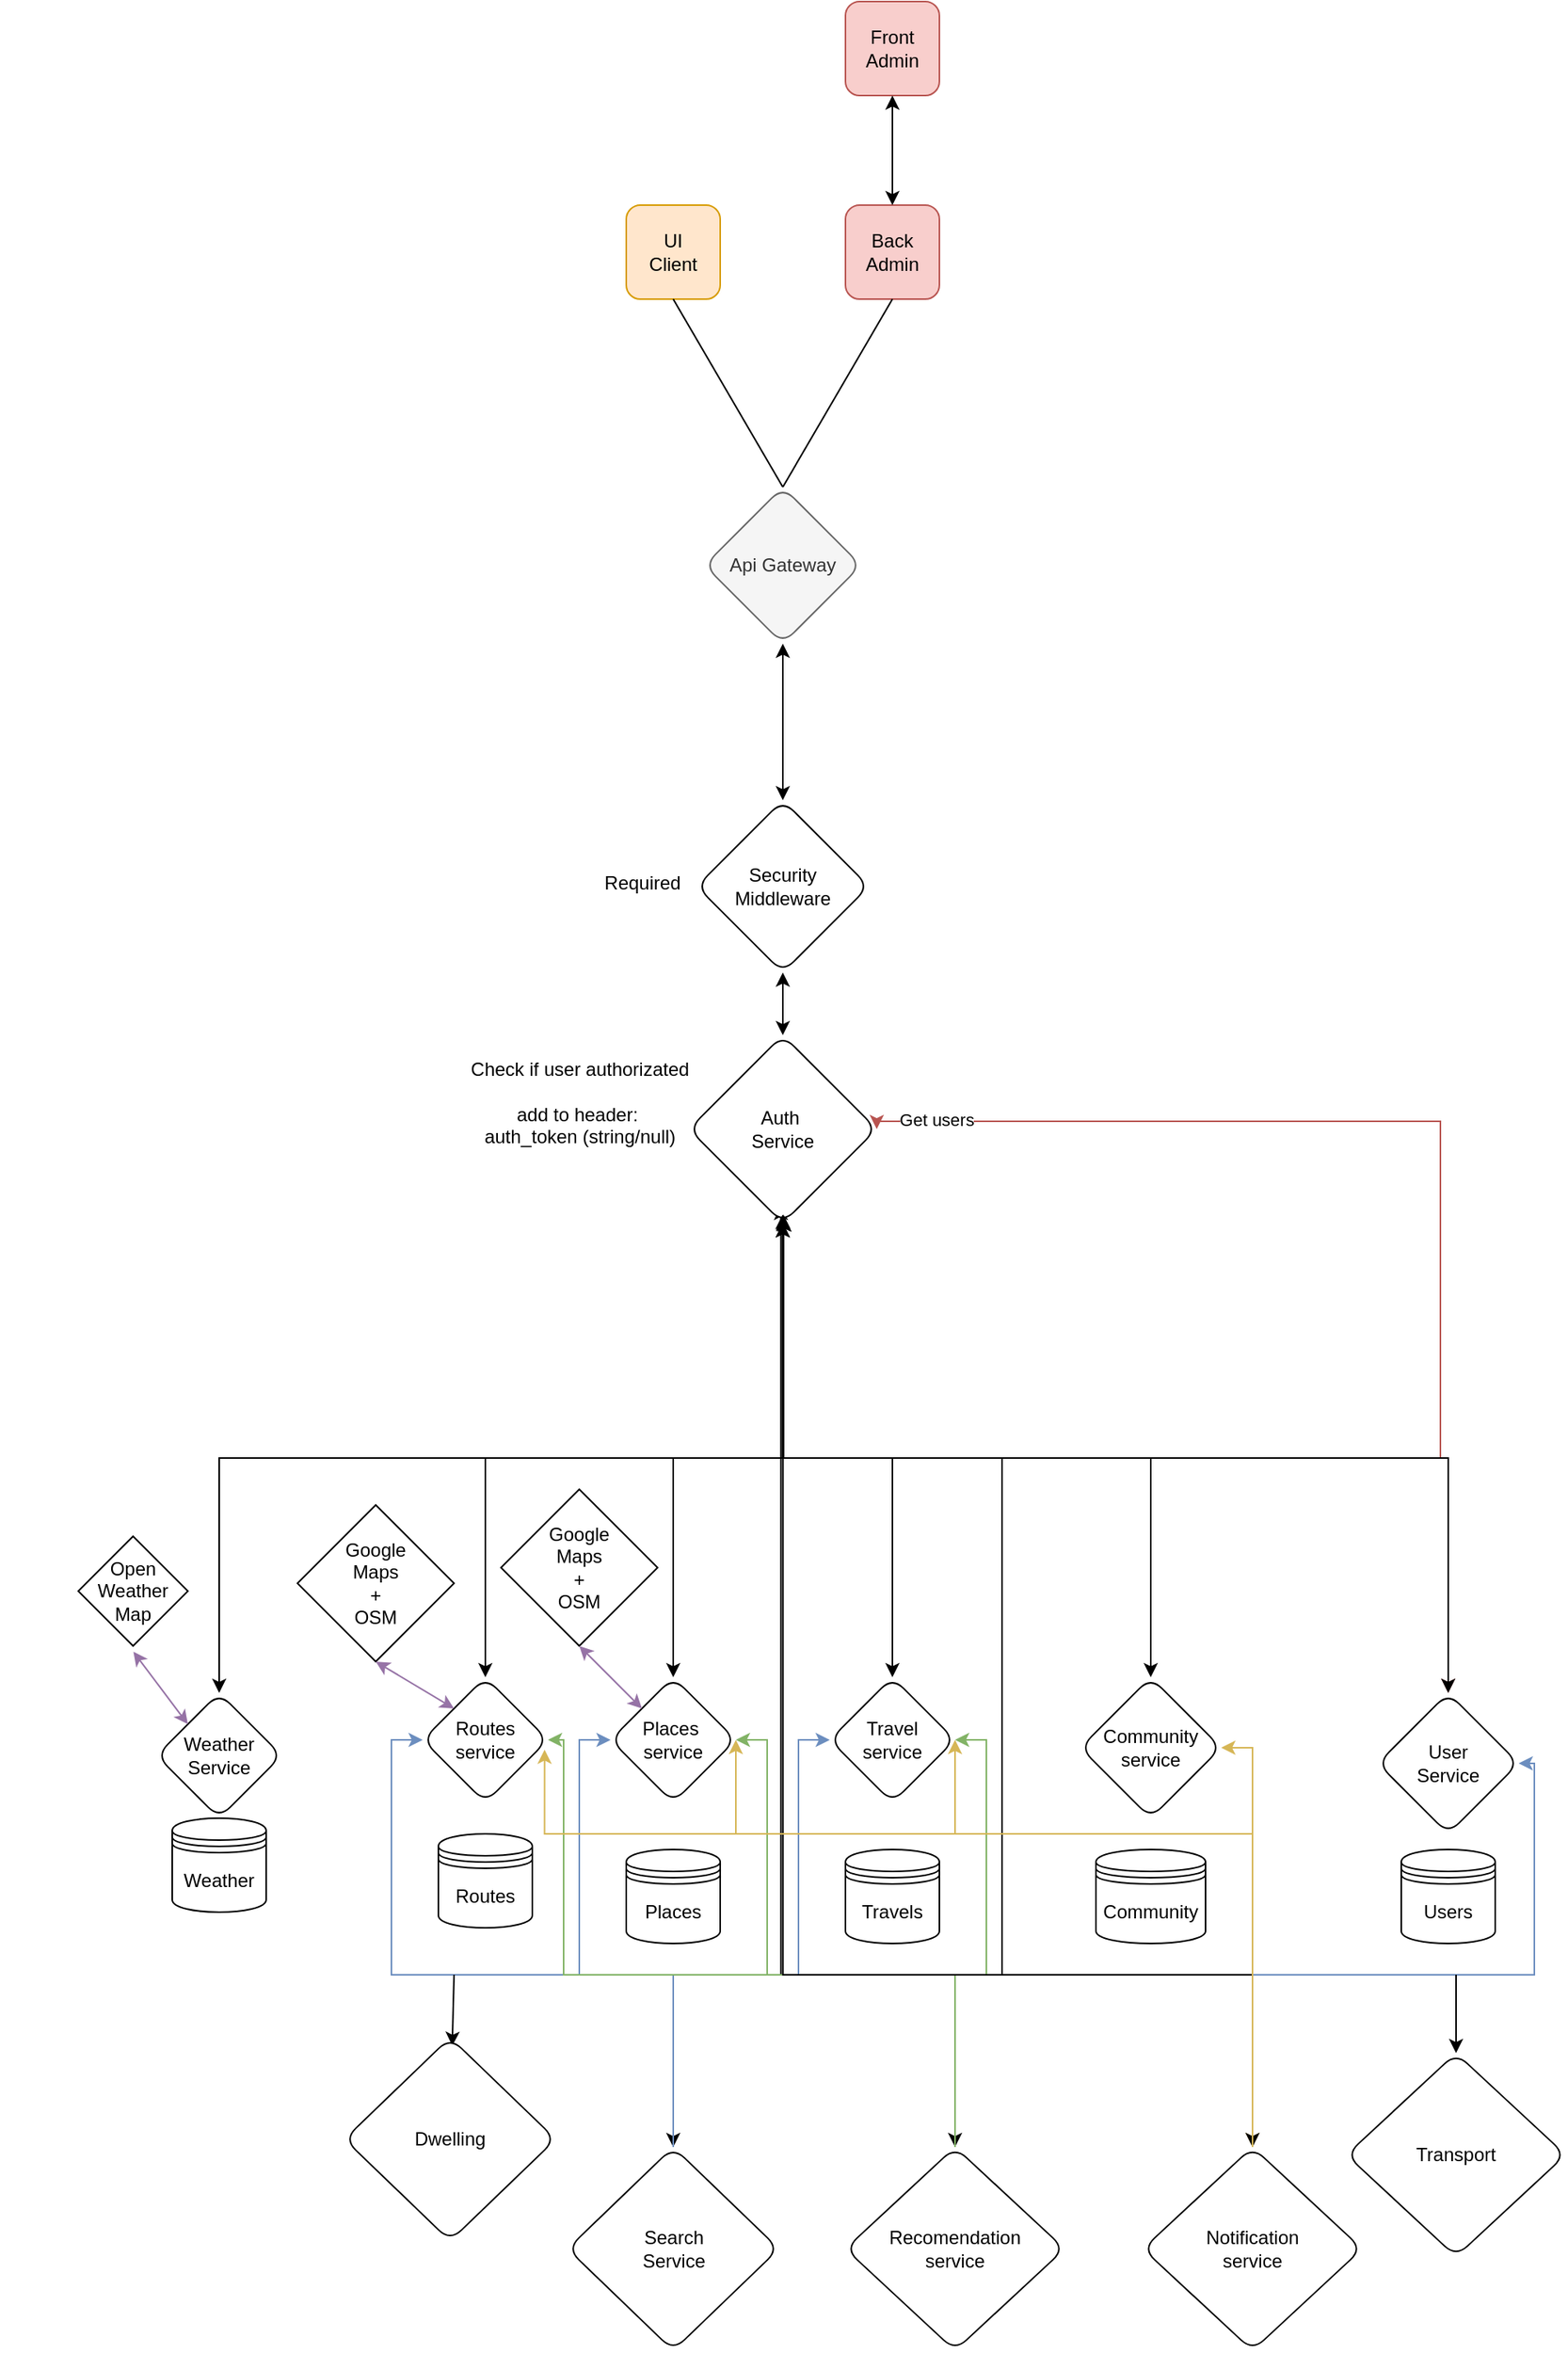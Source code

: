 <mxfile version="21.6.9" type="github" pages="2">
  <diagram id="EecwkjPMcD4oGISMl5hN" name="main">
    <mxGraphModel dx="2868" dy="1205" grid="1" gridSize="10" guides="1" tooltips="1" connect="1" arrows="1" fold="1" page="1" pageScale="1" pageWidth="850" pageHeight="1100" math="0" shadow="0">
      <root>
        <mxCell id="0" />
        <mxCell id="1" parent="0" />
        <mxCell id="rPUgvvIxGrQD1X49i5kI-1" value="UI&lt;br&gt;Client" style="rounded=1;whiteSpace=wrap;html=1;labelBackgroundColor=none;fillColor=#ffe6cc;strokeColor=#d79b00;" parent="1" vertex="1">
          <mxGeometry x="270" y="200" width="60" height="60" as="geometry" />
        </mxCell>
        <mxCell id="rPUgvvIxGrQD1X49i5kI-2" value="Api Gateway" style="rhombus;whiteSpace=wrap;html=1;labelBackgroundColor=none;fillColor=#f5f5f5;fontColor=#333333;strokeColor=#666666;rounded=1;" parent="1" vertex="1">
          <mxGeometry x="320" y="380" width="100" height="100" as="geometry" />
        </mxCell>
        <mxCell id="rPUgvvIxGrQD1X49i5kI-3" value="" style="endArrow=none;html=1;rounded=1;exitX=0.5;exitY=1;exitDx=0;exitDy=0;entryX=0.5;entryY=0;entryDx=0;entryDy=0;labelBackgroundColor=none;fontColor=default;" parent="1" source="rPUgvvIxGrQD1X49i5kI-1" target="rPUgvvIxGrQD1X49i5kI-2" edge="1">
          <mxGeometry width="50" height="50" relative="1" as="geometry">
            <mxPoint x="260" y="470" as="sourcePoint" />
            <mxPoint x="310" y="420" as="targetPoint" />
          </mxGeometry>
        </mxCell>
        <mxCell id="rPUgvvIxGrQD1X49i5kI-13" value="" style="endArrow=classic;startArrow=classic;html=1;rounded=1;" parent="1" edge="1">
          <mxGeometry x="0.048" y="20" width="50" height="50" relative="1" as="geometry">
            <mxPoint x="370" y="580" as="sourcePoint" />
            <mxPoint x="370" y="480" as="targetPoint" />
            <mxPoint as="offset" />
          </mxGeometry>
        </mxCell>
        <mxCell id="bWCvzu3Y4gJ8_9nFrOtD-18" style="edgeStyle=orthogonalEdgeStyle;rounded=0;orthogonalLoop=1;jettySize=auto;html=1;exitX=0.5;exitY=1;exitDx=0;exitDy=0;entryX=0.5;entryY=0;entryDx=0;entryDy=0;startArrow=classic;startFill=1;" parent="1" source="rPUgvvIxGrQD1X49i5kI-32" target="bWCvzu3Y4gJ8_9nFrOtD-17" edge="1">
          <mxGeometry relative="1" as="geometry" />
        </mxCell>
        <mxCell id="rPUgvvIxGrQD1X49i5kI-32" value="Security &lt;br&gt;Middleware" style="rhombus;whiteSpace=wrap;html=1;rounded=1;" parent="1" vertex="1">
          <mxGeometry x="315" y="580" width="110" height="110" as="geometry" />
        </mxCell>
        <mxCell id="bWCvzu3Y4gJ8_9nFrOtD-8" style="edgeStyle=orthogonalEdgeStyle;rounded=0;orthogonalLoop=1;jettySize=auto;html=1;exitX=1;exitY=0.5;exitDx=0;exitDy=0;entryX=0.5;entryY=0;entryDx=0;entryDy=0;startArrow=classic;startFill=1;fillColor=#f8cecc;strokeColor=#b85450;" parent="1" source="bWCvzu3Y4gJ8_9nFrOtD-17" target="bWCvzu3Y4gJ8_9nFrOtD-6" edge="1">
          <mxGeometry relative="1" as="geometry">
            <mxPoint x="435.0" y="1185" as="targetPoint" />
            <mxPoint x="740" y="785" as="sourcePoint" />
            <Array as="points">
              <mxPoint x="430" y="785" />
              <mxPoint x="790" y="785" />
              <mxPoint x="790" y="1000" />
              <mxPoint x="795" y="1000" />
            </Array>
          </mxGeometry>
        </mxCell>
        <mxCell id="bWCvzu3Y4gJ8_9nFrOtD-10" value="Get users" style="edgeLabel;html=1;align=center;verticalAlign=middle;resizable=0;points=[];" parent="bWCvzu3Y4gJ8_9nFrOtD-8" vertex="1" connectable="0">
          <mxGeometry x="-0.884" y="1" relative="1" as="geometry">
            <mxPoint as="offset" />
          </mxGeometry>
        </mxCell>
        <mxCell id="PeCJAEeytEar3KvYhR9G-1" value="Required" style="text;html=1;align=center;verticalAlign=middle;resizable=0;points=[];autosize=1;strokeColor=none;fillColor=none;" parent="1" vertex="1">
          <mxGeometry x="245" y="618" width="70" height="30" as="geometry" />
        </mxCell>
        <mxCell id="yKIxGDMHckdc1lxCS0Wq-1" value="" style="group" parent="1" vertex="1" connectable="0">
          <mxGeometry x="-130" y="1140" width="200" height="120" as="geometry" />
        </mxCell>
        <mxCell id="4Ooyj4k_RKz1A4hLpU1l-3" value="Weather &lt;br&gt;Service" style="rhombus;whiteSpace=wrap;html=1;rounded=1;" parent="yKIxGDMHckdc1lxCS0Wq-1" vertex="1">
          <mxGeometry x="100" y="10" width="80" height="80" as="geometry" />
        </mxCell>
        <mxCell id="bWCvzu3Y4gJ8_9nFrOtD-35" style="edgeStyle=orthogonalEdgeStyle;rounded=0;orthogonalLoop=1;jettySize=auto;html=1;exitX=0.5;exitY=0;exitDx=0;exitDy=0;entryX=0.49;entryY=0.908;entryDx=0;entryDy=0;entryPerimeter=0;startArrow=classic;startFill=1;" parent="1" source="bWCvzu3Y4gJ8_9nFrOtD-1" target="bWCvzu3Y4gJ8_9nFrOtD-17" edge="1">
          <mxGeometry relative="1" as="geometry">
            <Array as="points">
              <mxPoint x="300" y="1330" />
              <mxPoint x="369" y="1330" />
            </Array>
          </mxGeometry>
        </mxCell>
        <mxCell id="bWCvzu3Y4gJ8_9nFrOtD-40" style="edgeStyle=orthogonalEdgeStyle;rounded=0;orthogonalLoop=1;jettySize=auto;html=1;exitX=0.5;exitY=0;exitDx=0;exitDy=0;entryX=0;entryY=0.5;entryDx=0;entryDy=0;fillColor=#dae8fc;strokeColor=#6c8ebf;" parent="1" source="bWCvzu3Y4gJ8_9nFrOtD-1" target="bWCvzu3Y4gJ8_9nFrOtD-22" edge="1">
          <mxGeometry relative="1" as="geometry" />
        </mxCell>
        <mxCell id="bWCvzu3Y4gJ8_9nFrOtD-41" style="edgeStyle=orthogonalEdgeStyle;rounded=0;orthogonalLoop=1;jettySize=auto;html=1;exitX=0.5;exitY=0;exitDx=0;exitDy=0;entryX=0;entryY=0.5;entryDx=0;entryDy=0;fillColor=#dae8fc;strokeColor=#6c8ebf;" parent="1" source="bWCvzu3Y4gJ8_9nFrOtD-1" target="bWCvzu3Y4gJ8_9nFrOtD-23" edge="1">
          <mxGeometry relative="1" as="geometry">
            <Array as="points">
              <mxPoint x="300" y="1330" />
              <mxPoint x="240" y="1330" />
              <mxPoint x="240" y="1180" />
            </Array>
          </mxGeometry>
        </mxCell>
        <mxCell id="bWCvzu3Y4gJ8_9nFrOtD-42" style="edgeStyle=orthogonalEdgeStyle;rounded=0;orthogonalLoop=1;jettySize=auto;html=1;exitX=0.5;exitY=0;exitDx=0;exitDy=0;entryX=0;entryY=0.5;entryDx=0;entryDy=0;fillColor=#dae8fc;strokeColor=#6c8ebf;" parent="1" source="bWCvzu3Y4gJ8_9nFrOtD-1" target="bWCvzu3Y4gJ8_9nFrOtD-24" edge="1">
          <mxGeometry relative="1" as="geometry">
            <Array as="points">
              <mxPoint x="300" y="1330" />
              <mxPoint x="380" y="1330" />
            </Array>
          </mxGeometry>
        </mxCell>
        <mxCell id="bWCvzu3Y4gJ8_9nFrOtD-43" style="edgeStyle=orthogonalEdgeStyle;rounded=0;orthogonalLoop=1;jettySize=auto;html=1;exitX=0.5;exitY=0;exitDx=0;exitDy=0;entryX=1;entryY=0.5;entryDx=0;entryDy=0;fillColor=#dae8fc;strokeColor=#6c8ebf;" parent="1" source="bWCvzu3Y4gJ8_9nFrOtD-1" target="bWCvzu3Y4gJ8_9nFrOtD-6" edge="1">
          <mxGeometry relative="1" as="geometry">
            <Array as="points">
              <mxPoint x="300" y="1330" />
              <mxPoint x="850" y="1330" />
              <mxPoint x="850" y="1195" />
            </Array>
          </mxGeometry>
        </mxCell>
        <mxCell id="bWCvzu3Y4gJ8_9nFrOtD-1" value="Search &lt;br&gt;Service" style="rhombus;whiteSpace=wrap;html=1;rounded=1;" parent="1" vertex="1">
          <mxGeometry x="232.5" y="1440" width="135" height="130" as="geometry" />
        </mxCell>
        <mxCell id="bWCvzu3Y4gJ8_9nFrOtD-9" value="" style="group" parent="1" vertex="1" connectable="0">
          <mxGeometry x="740" y="1150" width="130" height="210" as="geometry" />
        </mxCell>
        <mxCell id="rPUgvvIxGrQD1X49i5kI-42" value="Users" style="shape=datastore;whiteSpace=wrap;html=1;rounded=1;" parent="bWCvzu3Y4gJ8_9nFrOtD-9" vertex="1">
          <mxGeometry x="25" y="100" width="60" height="60" as="geometry" />
        </mxCell>
        <mxCell id="bWCvzu3Y4gJ8_9nFrOtD-6" value="User &lt;br&gt;Service" style="rhombus;whiteSpace=wrap;html=1;rounded=1;" parent="bWCvzu3Y4gJ8_9nFrOtD-9" vertex="1">
          <mxGeometry x="10" width="90" height="90" as="geometry" />
        </mxCell>
        <mxCell id="bWCvzu3Y4gJ8_9nFrOtD-17" value="Auth&amp;nbsp;&lt;br&gt;Service&lt;br&gt;" style="rhombus;whiteSpace=wrap;html=1;rounded=1;" parent="1" vertex="1">
          <mxGeometry x="310" y="730" width="120" height="120" as="geometry" />
        </mxCell>
        <mxCell id="bWCvzu3Y4gJ8_9nFrOtD-19" style="edgeStyle=orthogonalEdgeStyle;rounded=0;orthogonalLoop=1;jettySize=auto;html=1;exitX=0.5;exitY=0;exitDx=0;exitDy=0;entryX=0.5;entryY=1;entryDx=0;entryDy=0;startArrow=classic;startFill=1;" parent="1" source="4Ooyj4k_RKz1A4hLpU1l-3" target="bWCvzu3Y4gJ8_9nFrOtD-17" edge="1">
          <mxGeometry relative="1" as="geometry">
            <Array as="points">
              <mxPoint x="10" y="1000" />
              <mxPoint x="370" y="1000" />
            </Array>
          </mxGeometry>
        </mxCell>
        <mxCell id="bWCvzu3Y4gJ8_9nFrOtD-21" value="Check if user authorizated&lt;br&gt;&lt;br&gt;add to header:&amp;nbsp;&lt;br&gt;auth_token (string/null)" style="text;html=1;align=center;verticalAlign=middle;resizable=0;points=[];autosize=1;strokeColor=none;fillColor=none;" parent="1" vertex="1">
          <mxGeometry x="160" y="738" width="160" height="70" as="geometry" />
        </mxCell>
        <mxCell id="bWCvzu3Y4gJ8_9nFrOtD-28" value="" style="group;rounded=0;" parent="1" vertex="1" connectable="0">
          <mxGeometry x="140" y="1140" width="80" height="160" as="geometry" />
        </mxCell>
        <mxCell id="bWCvzu3Y4gJ8_9nFrOtD-22" value="Routes service" style="rhombus;whiteSpace=wrap;html=1;rounded=1;" parent="bWCvzu3Y4gJ8_9nFrOtD-28" vertex="1">
          <mxGeometry width="80" height="80" as="geometry" />
        </mxCell>
        <mxCell id="bWCvzu3Y4gJ8_9nFrOtD-25" value="Routes" style="shape=datastore;whiteSpace=wrap;html=1;rounded=1;" parent="bWCvzu3Y4gJ8_9nFrOtD-28" vertex="1">
          <mxGeometry x="10" y="100" width="60" height="60" as="geometry" />
        </mxCell>
        <mxCell id="bWCvzu3Y4gJ8_9nFrOtD-29" value="" style="group" parent="1" vertex="1" connectable="0">
          <mxGeometry x="260" y="1140" width="80" height="160" as="geometry" />
        </mxCell>
        <mxCell id="bWCvzu3Y4gJ8_9nFrOtD-23" value="Places&amp;nbsp; service" style="rhombus;whiteSpace=wrap;html=1;rounded=1;" parent="bWCvzu3Y4gJ8_9nFrOtD-29" vertex="1">
          <mxGeometry width="80" height="80" as="geometry" />
        </mxCell>
        <mxCell id="bWCvzu3Y4gJ8_9nFrOtD-26" value="Places" style="shape=datastore;whiteSpace=wrap;html=1;rounded=1;" parent="bWCvzu3Y4gJ8_9nFrOtD-29" vertex="1">
          <mxGeometry x="10" y="110" width="60" height="60" as="geometry" />
        </mxCell>
        <mxCell id="bWCvzu3Y4gJ8_9nFrOtD-30" value="" style="group" parent="1" vertex="1" connectable="0">
          <mxGeometry x="400" y="1140" width="80" height="160" as="geometry" />
        </mxCell>
        <mxCell id="bWCvzu3Y4gJ8_9nFrOtD-24" value="Travel&lt;br&gt;service" style="rhombus;whiteSpace=wrap;html=1;rounded=1;" parent="bWCvzu3Y4gJ8_9nFrOtD-30" vertex="1">
          <mxGeometry width="80" height="80" as="geometry" />
        </mxCell>
        <mxCell id="bWCvzu3Y4gJ8_9nFrOtD-27" value="Travels" style="shape=datastore;whiteSpace=wrap;html=1;rounded=1;" parent="bWCvzu3Y4gJ8_9nFrOtD-30" vertex="1">
          <mxGeometry x="10" y="110" width="60" height="60" as="geometry" />
        </mxCell>
        <mxCell id="bWCvzu3Y4gJ8_9nFrOtD-31" style="edgeStyle=orthogonalEdgeStyle;rounded=0;orthogonalLoop=1;jettySize=auto;html=1;exitX=0.5;exitY=0;exitDx=0;exitDy=0;startArrow=classic;startFill=1;entryX=0.509;entryY=0.97;entryDx=0;entryDy=0;entryPerimeter=0;" parent="1" source="bWCvzu3Y4gJ8_9nFrOtD-22" target="bWCvzu3Y4gJ8_9nFrOtD-17" edge="1">
          <mxGeometry relative="1" as="geometry">
            <Array as="points">
              <mxPoint x="180" y="1000" />
              <mxPoint x="370" y="1000" />
              <mxPoint x="370" y="849" />
              <mxPoint x="371" y="849" />
            </Array>
          </mxGeometry>
        </mxCell>
        <mxCell id="bWCvzu3Y4gJ8_9nFrOtD-33" style="edgeStyle=orthogonalEdgeStyle;rounded=0;orthogonalLoop=1;jettySize=auto;html=1;exitX=0.5;exitY=0;exitDx=0;exitDy=0;entryX=0.5;entryY=1;entryDx=0;entryDy=0;startArrow=classic;startFill=1;" parent="1" source="bWCvzu3Y4gJ8_9nFrOtD-23" target="bWCvzu3Y4gJ8_9nFrOtD-17" edge="1">
          <mxGeometry relative="1" as="geometry">
            <Array as="points">
              <mxPoint x="300" y="1000" />
              <mxPoint x="370" y="1000" />
            </Array>
          </mxGeometry>
        </mxCell>
        <mxCell id="bWCvzu3Y4gJ8_9nFrOtD-34" style="edgeStyle=orthogonalEdgeStyle;rounded=0;orthogonalLoop=1;jettySize=auto;html=1;exitX=0.5;exitY=0;exitDx=0;exitDy=0;entryX=0.5;entryY=1;entryDx=0;entryDy=0;startArrow=classic;startFill=1;" parent="1" source="bWCvzu3Y4gJ8_9nFrOtD-24" target="bWCvzu3Y4gJ8_9nFrOtD-17" edge="1">
          <mxGeometry relative="1" as="geometry">
            <Array as="points">
              <mxPoint x="440" y="1000" />
              <mxPoint x="370" y="1000" />
            </Array>
          </mxGeometry>
        </mxCell>
        <mxCell id="bWCvzu3Y4gJ8_9nFrOtD-37" style="edgeStyle=orthogonalEdgeStyle;rounded=0;orthogonalLoop=1;jettySize=auto;html=1;exitX=0.5;exitY=0;exitDx=0;exitDy=0;entryX=0.503;entryY=0.954;entryDx=0;entryDy=0;entryPerimeter=0;startArrow=classic;startFill=1;" parent="1" source="bWCvzu3Y4gJ8_9nFrOtD-6" target="bWCvzu3Y4gJ8_9nFrOtD-17" edge="1">
          <mxGeometry relative="1" as="geometry">
            <mxPoint x="370.0" y="830" as="targetPoint" />
            <Array as="points">
              <mxPoint x="795" y="1000" />
              <mxPoint x="370" y="1000" />
            </Array>
          </mxGeometry>
        </mxCell>
        <mxCell id="bWCvzu3Y4gJ8_9nFrOtD-44" value="" style="group" parent="1" vertex="1" connectable="0">
          <mxGeometry x="560" y="1140" width="90" height="160" as="geometry" />
        </mxCell>
        <mxCell id="bWCvzu3Y4gJ8_9nFrOtD-45" value="Community&lt;br&gt;service" style="rhombus;whiteSpace=wrap;html=1;rounded=1;" parent="bWCvzu3Y4gJ8_9nFrOtD-44" vertex="1">
          <mxGeometry width="90" height="90" as="geometry" />
        </mxCell>
        <mxCell id="bWCvzu3Y4gJ8_9nFrOtD-46" value="Community" style="shape=datastore;whiteSpace=wrap;html=1;rounded=1;" parent="bWCvzu3Y4gJ8_9nFrOtD-44" vertex="1">
          <mxGeometry x="10" y="110" width="70" height="60" as="geometry" />
        </mxCell>
        <mxCell id="bWCvzu3Y4gJ8_9nFrOtD-49" style="edgeStyle=orthogonalEdgeStyle;rounded=0;orthogonalLoop=1;jettySize=auto;html=1;exitX=0.5;exitY=0;exitDx=0;exitDy=0;entryX=0.503;entryY=0.968;entryDx=0;entryDy=0;entryPerimeter=0;startArrow=classic;startFill=1;" parent="1" source="bWCvzu3Y4gJ8_9nFrOtD-45" target="bWCvzu3Y4gJ8_9nFrOtD-17" edge="1">
          <mxGeometry relative="1" as="geometry">
            <mxPoint x="370" y="860" as="targetPoint" />
            <Array as="points">
              <mxPoint x="555" y="1000" />
              <mxPoint x="370" y="1000" />
              <mxPoint x="370" y="846" />
            </Array>
          </mxGeometry>
        </mxCell>
        <mxCell id="bWCvzu3Y4gJ8_9nFrOtD-55" style="edgeStyle=orthogonalEdgeStyle;rounded=0;orthogonalLoop=1;jettySize=auto;html=1;exitX=0.5;exitY=0;exitDx=0;exitDy=0;entryX=0.498;entryY=0.956;entryDx=0;entryDy=0;entryPerimeter=0;startArrow=classic;startFill=1;" parent="1" source="bWCvzu3Y4gJ8_9nFrOtD-53" target="bWCvzu3Y4gJ8_9nFrOtD-17" edge="1">
          <mxGeometry relative="1" as="geometry">
            <Array as="points">
              <mxPoint x="480" y="1330" />
              <mxPoint x="510" y="1330" />
              <mxPoint x="510" y="1000" />
              <mxPoint x="370" y="1000" />
            </Array>
          </mxGeometry>
        </mxCell>
        <mxCell id="bWCvzu3Y4gJ8_9nFrOtD-57" style="edgeStyle=orthogonalEdgeStyle;rounded=0;orthogonalLoop=1;jettySize=auto;html=1;exitX=0.5;exitY=0;exitDx=0;exitDy=0;entryX=1;entryY=0.5;entryDx=0;entryDy=0;fillColor=#d5e8d4;strokeColor=#82b366;" parent="1" source="bWCvzu3Y4gJ8_9nFrOtD-53" target="bWCvzu3Y4gJ8_9nFrOtD-24" edge="1">
          <mxGeometry relative="1" as="geometry" />
        </mxCell>
        <mxCell id="bWCvzu3Y4gJ8_9nFrOtD-59" style="edgeStyle=orthogonalEdgeStyle;rounded=0;orthogonalLoop=1;jettySize=auto;html=1;exitX=0.5;exitY=0;exitDx=0;exitDy=0;entryX=1;entryY=0.5;entryDx=0;entryDy=0;fillColor=#d5e8d4;strokeColor=#82b366;" parent="1" source="bWCvzu3Y4gJ8_9nFrOtD-53" target="bWCvzu3Y4gJ8_9nFrOtD-23" edge="1">
          <mxGeometry relative="1" as="geometry">
            <Array as="points">
              <mxPoint x="480" y="1330" />
              <mxPoint x="360" y="1330" />
              <mxPoint x="360" y="1180" />
            </Array>
          </mxGeometry>
        </mxCell>
        <mxCell id="bWCvzu3Y4gJ8_9nFrOtD-60" style="edgeStyle=orthogonalEdgeStyle;rounded=0;orthogonalLoop=1;jettySize=auto;html=1;exitX=0.5;exitY=0;exitDx=0;exitDy=0;entryX=1;entryY=0.5;entryDx=0;entryDy=0;fillColor=#d5e8d4;strokeColor=#82b366;" parent="1" source="bWCvzu3Y4gJ8_9nFrOtD-53" target="bWCvzu3Y4gJ8_9nFrOtD-22" edge="1">
          <mxGeometry relative="1" as="geometry">
            <Array as="points">
              <mxPoint x="480" y="1330" />
              <mxPoint x="230" y="1330" />
              <mxPoint x="230" y="1180" />
            </Array>
          </mxGeometry>
        </mxCell>
        <mxCell id="bWCvzu3Y4gJ8_9nFrOtD-53" value="Recomendation&lt;br&gt;service" style="rhombus;whiteSpace=wrap;html=1;rounded=1;" parent="1" vertex="1">
          <mxGeometry x="410" y="1440" width="140" height="130" as="geometry" />
        </mxCell>
        <mxCell id="bWCvzu3Y4gJ8_9nFrOtD-62" value="Google &lt;br&gt;Maps &lt;br&gt;+ &lt;br&gt;OSM" style="rhombus;whiteSpace=wrap;html=1;" parent="1" vertex="1">
          <mxGeometry x="190" y="1020" width="100" height="100" as="geometry" />
        </mxCell>
        <mxCell id="bWCvzu3Y4gJ8_9nFrOtD-63" value="Google &lt;br&gt;Maps &lt;br&gt;+ &lt;br&gt;OSM" style="rhombus;whiteSpace=wrap;html=1;" parent="1" vertex="1">
          <mxGeometry x="60" y="1030" width="100" height="100" as="geometry" />
        </mxCell>
        <mxCell id="4Ooyj4k_RKz1A4hLpU1l-7" value="Weather" style="shape=datastore;whiteSpace=wrap;html=1;rounded=1;" parent="1" vertex="1">
          <mxGeometry x="-20" y="1230" width="60" height="60" as="geometry" />
        </mxCell>
        <mxCell id="bWCvzu3Y4gJ8_9nFrOtD-64" value="Open&lt;br&gt;Weather&lt;br&gt;Map" style="rhombus;whiteSpace=wrap;html=1;" parent="1" vertex="1">
          <mxGeometry x="-80" y="1050" width="70" height="70" as="geometry" />
        </mxCell>
        <mxCell id="bWCvzu3Y4gJ8_9nFrOtD-65" style="rounded=0;orthogonalLoop=1;jettySize=auto;html=1;exitX=0;exitY=0;exitDx=0;exitDy=0;entryX=0.503;entryY=1.053;entryDx=0;entryDy=0;entryPerimeter=0;startArrow=classic;startFill=1;fillColor=#e1d5e7;strokeColor=#9673a6;" parent="1" source="4Ooyj4k_RKz1A4hLpU1l-3" target="bWCvzu3Y4gJ8_9nFrOtD-64" edge="1">
          <mxGeometry relative="1" as="geometry" />
        </mxCell>
        <mxCell id="bWCvzu3Y4gJ8_9nFrOtD-66" style="rounded=0;orthogonalLoop=1;jettySize=auto;html=1;exitX=0;exitY=0;exitDx=0;exitDy=0;entryX=0.5;entryY=1;entryDx=0;entryDy=0;startArrow=classic;startFill=1;fillColor=#e1d5e7;strokeColor=#9673a6;" parent="1" source="bWCvzu3Y4gJ8_9nFrOtD-22" target="bWCvzu3Y4gJ8_9nFrOtD-63" edge="1">
          <mxGeometry relative="1" as="geometry" />
        </mxCell>
        <mxCell id="bWCvzu3Y4gJ8_9nFrOtD-67" style="rounded=0;orthogonalLoop=1;jettySize=auto;html=1;exitX=0;exitY=0;exitDx=0;exitDy=0;entryX=0.5;entryY=1;entryDx=0;entryDy=0;fillColor=#e1d5e7;strokeColor=#9673a6;startArrow=classic;startFill=1;" parent="1" source="bWCvzu3Y4gJ8_9nFrOtD-23" target="bWCvzu3Y4gJ8_9nFrOtD-62" edge="1">
          <mxGeometry relative="1" as="geometry" />
        </mxCell>
        <mxCell id="bWCvzu3Y4gJ8_9nFrOtD-69" style="edgeStyle=orthogonalEdgeStyle;rounded=0;orthogonalLoop=1;jettySize=auto;html=1;exitX=0.5;exitY=0;exitDx=0;exitDy=0;entryX=1;entryY=0.5;entryDx=0;entryDy=0;fillColor=#fff2cc;strokeColor=#d6b656;startArrow=classic;startFill=1;" parent="1" source="bWCvzu3Y4gJ8_9nFrOtD-68" target="bWCvzu3Y4gJ8_9nFrOtD-45" edge="1">
          <mxGeometry relative="1" as="geometry">
            <Array as="points">
              <mxPoint x="670" y="1440" />
              <mxPoint x="670" y="1195" />
            </Array>
          </mxGeometry>
        </mxCell>
        <mxCell id="bWCvzu3Y4gJ8_9nFrOtD-70" style="edgeStyle=orthogonalEdgeStyle;rounded=0;orthogonalLoop=1;jettySize=auto;html=1;exitX=0.5;exitY=0;exitDx=0;exitDy=0;entryX=0.501;entryY=0.964;entryDx=0;entryDy=0;entryPerimeter=0;startArrow=classic;startFill=1;" parent="1" source="bWCvzu3Y4gJ8_9nFrOtD-68" target="bWCvzu3Y4gJ8_9nFrOtD-17" edge="1">
          <mxGeometry relative="1" as="geometry">
            <Array as="points">
              <mxPoint x="670" y="1330" />
              <mxPoint x="370" y="1330" />
            </Array>
          </mxGeometry>
        </mxCell>
        <mxCell id="bWCvzu3Y4gJ8_9nFrOtD-72" style="edgeStyle=orthogonalEdgeStyle;rounded=0;orthogonalLoop=1;jettySize=auto;html=1;exitX=0.5;exitY=0;exitDx=0;exitDy=0;entryX=1;entryY=0.5;entryDx=0;entryDy=0;fillColor=#fff2cc;strokeColor=#d6b656;" parent="1" source="bWCvzu3Y4gJ8_9nFrOtD-68" target="bWCvzu3Y4gJ8_9nFrOtD-24" edge="1">
          <mxGeometry relative="1" as="geometry">
            <Array as="points">
              <mxPoint x="670" y="1240" />
              <mxPoint x="480" y="1240" />
            </Array>
          </mxGeometry>
        </mxCell>
        <mxCell id="bWCvzu3Y4gJ8_9nFrOtD-73" style="edgeStyle=orthogonalEdgeStyle;rounded=0;orthogonalLoop=1;jettySize=auto;html=1;exitX=0.5;exitY=0;exitDx=0;exitDy=0;entryX=1;entryY=0.5;entryDx=0;entryDy=0;fillColor=#fff2cc;strokeColor=#d6b656;" parent="1" source="bWCvzu3Y4gJ8_9nFrOtD-68" target="bWCvzu3Y4gJ8_9nFrOtD-23" edge="1">
          <mxGeometry relative="1" as="geometry">
            <Array as="points">
              <mxPoint x="670" y="1240" />
              <mxPoint x="340" y="1240" />
            </Array>
          </mxGeometry>
        </mxCell>
        <mxCell id="bWCvzu3Y4gJ8_9nFrOtD-75" style="edgeStyle=orthogonalEdgeStyle;rounded=0;orthogonalLoop=1;jettySize=auto;html=1;exitX=0.5;exitY=0;exitDx=0;exitDy=0;entryX=0.973;entryY=0.578;entryDx=0;entryDy=0;entryPerimeter=0;fillColor=#fff2cc;strokeColor=#d6b656;" parent="1" source="bWCvzu3Y4gJ8_9nFrOtD-68" target="bWCvzu3Y4gJ8_9nFrOtD-22" edge="1">
          <mxGeometry relative="1" as="geometry">
            <Array as="points">
              <mxPoint x="670" y="1240" />
              <mxPoint x="218" y="1240" />
            </Array>
          </mxGeometry>
        </mxCell>
        <mxCell id="bWCvzu3Y4gJ8_9nFrOtD-68" value="Notification&lt;br&gt;service" style="rhombus;whiteSpace=wrap;html=1;rounded=1;" parent="1" vertex="1">
          <mxGeometry x="600" y="1440" width="140" height="130" as="geometry" />
        </mxCell>
        <mxCell id="3qM2xMy_dXzjWMU7UiyM-1" value="" style="endArrow=classic;html=1;rounded=0;entryX=0.51;entryY=0.041;entryDx=0;entryDy=0;entryPerimeter=0;" parent="1" target="3qM2xMy_dXzjWMU7UiyM-6" edge="1">
          <mxGeometry width="50" height="50" relative="1" as="geometry">
            <mxPoint x="160" y="1330" as="sourcePoint" />
            <mxPoint x="160" y="1390" as="targetPoint" />
          </mxGeometry>
        </mxCell>
        <mxCell id="3qM2xMy_dXzjWMU7UiyM-3" value="" style="endArrow=classic;html=1;rounded=0;entryX=0.5;entryY=0;entryDx=0;entryDy=0;" parent="1" target="3qM2xMy_dXzjWMU7UiyM-4" edge="1">
          <mxGeometry width="50" height="50" relative="1" as="geometry">
            <mxPoint x="800" y="1330" as="sourcePoint" />
            <mxPoint x="800" y="1440" as="targetPoint" />
          </mxGeometry>
        </mxCell>
        <mxCell id="3qM2xMy_dXzjWMU7UiyM-4" value="Transport" style="rhombus;whiteSpace=wrap;html=1;rounded=1;" parent="1" vertex="1">
          <mxGeometry x="730" y="1380" width="140" height="130" as="geometry" />
        </mxCell>
        <mxCell id="3qM2xMy_dXzjWMU7UiyM-6" value="Dwelling" style="rhombus;whiteSpace=wrap;html=1;rounded=1;" parent="1" vertex="1">
          <mxGeometry x="90" y="1370" width="135" height="130" as="geometry" />
        </mxCell>
        <mxCell id="8K9nDhkOLHs7_jybABec-1" value="Back&lt;br&gt;Admin" style="rounded=1;whiteSpace=wrap;html=1;labelBackgroundColor=none;fillColor=#f8cecc;strokeColor=#b85450;" vertex="1" parent="1">
          <mxGeometry x="410" y="200" width="60" height="60" as="geometry" />
        </mxCell>
        <mxCell id="8K9nDhkOLHs7_jybABec-2" value="" style="endArrow=none;html=1;rounded=0;exitX=0.5;exitY=0;exitDx=0;exitDy=0;entryX=0.5;entryY=1;entryDx=0;entryDy=0;" edge="1" parent="1" source="rPUgvvIxGrQD1X49i5kI-2" target="8K9nDhkOLHs7_jybABec-1">
          <mxGeometry width="50" height="50" relative="1" as="geometry">
            <mxPoint x="380" y="390" as="sourcePoint" />
            <mxPoint x="430" y="340" as="targetPoint" />
          </mxGeometry>
        </mxCell>
        <mxCell id="8K9nDhkOLHs7_jybABec-3" value="Front&lt;br&gt;Admin" style="rounded=1;whiteSpace=wrap;html=1;labelBackgroundColor=none;fillColor=#f8cecc;strokeColor=#b85450;" vertex="1" parent="1">
          <mxGeometry x="410" y="70" width="60" height="60" as="geometry" />
        </mxCell>
        <mxCell id="8K9nDhkOLHs7_jybABec-4" value="" style="endArrow=classic;startArrow=classic;html=1;rounded=0;entryX=0.5;entryY=1;entryDx=0;entryDy=0;exitX=0.5;exitY=0;exitDx=0;exitDy=0;" edge="1" parent="1" source="8K9nDhkOLHs7_jybABec-1" target="8K9nDhkOLHs7_jybABec-3">
          <mxGeometry width="50" height="50" relative="1" as="geometry">
            <mxPoint x="440" y="200" as="sourcePoint" />
            <mxPoint x="490" y="150" as="targetPoint" />
          </mxGeometry>
        </mxCell>
      </root>
    </mxGraphModel>
  </diagram>
  <diagram id="UBXkYwwmbn8SLsa3aRLl" name="old">
    <mxGraphModel dx="2385" dy="1424" grid="1" gridSize="10" guides="1" tooltips="1" connect="1" arrows="1" fold="1" page="1" pageScale="1" pageWidth="827" pageHeight="1169" math="0" shadow="0">
      <root>
        <mxCell id="0" />
        <mxCell id="1" parent="0" />
        <mxCell id="PBsppGvL_e9_x3geSDml-1" value="UI&lt;br&gt;Client" style="rounded=1;whiteSpace=wrap;html=1;labelBackgroundColor=none;fillColor=#ffe6cc;strokeColor=#d79b00;" parent="1" vertex="1">
          <mxGeometry x="160" y="400" width="60" height="60" as="geometry" />
        </mxCell>
        <mxCell id="PBsppGvL_e9_x3geSDml-2" value="Api-Композитор&lt;br&gt;" style="rhombus;whiteSpace=wrap;html=1;labelBackgroundColor=none;fillColor=#f5f5f5;fontColor=#333333;strokeColor=#666666;rounded=1;" parent="1" vertex="1">
          <mxGeometry x="320" y="380" width="100" height="100" as="geometry" />
        </mxCell>
        <mxCell id="PBsppGvL_e9_x3geSDml-5" value="" style="endArrow=none;html=1;rounded=1;exitX=1;exitY=0.5;exitDx=0;exitDy=0;entryX=0;entryY=0.5;entryDx=0;entryDy=0;labelBackgroundColor=none;fontColor=default;" parent="1" source="PBsppGvL_e9_x3geSDml-1" target="PBsppGvL_e9_x3geSDml-2" edge="1">
          <mxGeometry width="50" height="50" relative="1" as="geometry">
            <mxPoint x="260" y="470" as="sourcePoint" />
            <mxPoint x="310" y="420" as="targetPoint" />
          </mxGeometry>
        </mxCell>
        <mxCell id="qCK3WZtqA-NkHviAnRfz-2" value="Сервіс авторизациї&lt;br&gt;(Keycloak)" style="shape=hexagon;perimeter=hexagonPerimeter2;whiteSpace=wrap;html=1;fixedSize=1;labelBackgroundColor=none;rounded=1;fillColor=#f5f5f5;fontColor=#333333;strokeColor=#666666;" parent="1" vertex="1">
          <mxGeometry x="292.5" y="130" width="155" height="100" as="geometry" />
        </mxCell>
        <mxCell id="qCK3WZtqA-NkHviAnRfz-4" value="REST&lt;br&gt;" style="endArrow=classic;startArrow=classic;html=1;rounded=1;exitX=0.497;exitY=0.041;exitDx=0;exitDy=0;entryX=0.5;entryY=1;entryDx=0;entryDy=0;exitPerimeter=0;" parent="1" source="PBsppGvL_e9_x3geSDml-2" edge="1">
          <mxGeometry x="0.067" y="20" width="50" height="50" relative="1" as="geometry">
            <mxPoint x="369.9" y="380" as="sourcePoint" />
            <mxPoint x="369.9" y="230" as="targetPoint" />
            <mxPoint as="offset" />
          </mxGeometry>
        </mxCell>
        <mxCell id="qCK3WZtqA-NkHviAnRfz-5" value="Профіль користувача" style="shape=hexagon;perimeter=hexagonPerimeter2;whiteSpace=wrap;html=1;fixedSize=1;fillColor=#f5f5f5;fontColor=#333333;strokeColor=#666666;rounded=1;" parent="1" vertex="1">
          <mxGeometry x="447.5" y="260" width="120" height="80" as="geometry" />
        </mxCell>
        <mxCell id="qCK3WZtqA-NkHviAnRfz-6" value="REST" style="endArrow=classic;startArrow=classic;html=1;rounded=1;entryX=0;entryY=0.75;entryDx=0;entryDy=0;" parent="1" target="qCK3WZtqA-NkHviAnRfz-5" edge="1">
          <mxGeometry x="0.121" y="22" width="50" height="50" relative="1" as="geometry">
            <mxPoint x="390" y="400" as="sourcePoint" />
            <mxPoint x="440" y="350" as="targetPoint" />
            <mxPoint as="offset" />
          </mxGeometry>
        </mxCell>
        <mxCell id="qCK3WZtqA-NkHviAnRfz-19" value="" style="endArrow=classic;startArrow=classic;html=1;rounded=1;exitX=0.467;exitY=-0.017;exitDx=0;exitDy=0;exitPerimeter=0;entryX=0.5;entryY=1;entryDx=0;entryDy=0;" parent="1" source="qCK3WZtqA-NkHviAnRfz-16" target="qCK3WZtqA-NkHviAnRfz-20" edge="1">
          <mxGeometry width="50" height="50" relative="1" as="geometry">
            <mxPoint x="370" y="530" as="sourcePoint" />
            <mxPoint x="375" y="750" as="targetPoint" />
          </mxGeometry>
        </mxCell>
        <mxCell id="qCK3WZtqA-NkHviAnRfz-24" value="" style="group" parent="1" vertex="1" connectable="0">
          <mxGeometry x="240" y="585" width="190" height="150" as="geometry" />
        </mxCell>
        <mxCell id="qCK3WZtqA-NkHviAnRfz-22" value="" style="group" parent="qCK3WZtqA-NkHviAnRfz-24" vertex="1" connectable="0">
          <mxGeometry x="70" width="120" height="150" as="geometry" />
        </mxCell>
        <mxCell id="qCK3WZtqA-NkHviAnRfz-20" value="CQRS-Представление" style="shape=hexagon;perimeter=hexagonPerimeter2;whiteSpace=wrap;html=1;fixedSize=1;rounded=1;fillColor=#f5f5f5;fontColor=#333333;strokeColor=#666666;" parent="qCK3WZtqA-NkHviAnRfz-22" vertex="1">
          <mxGeometry width="120" height="80" as="geometry" />
        </mxCell>
        <mxCell id="qCK3WZtqA-NkHviAnRfz-21" value="DB" style="shape=datastore;whiteSpace=wrap;html=1;rounded=1;" parent="qCK3WZtqA-NkHviAnRfz-24" vertex="1">
          <mxGeometry y="10" width="60" height="60" as="geometry" />
        </mxCell>
        <mxCell id="qCK3WZtqA-NkHviAnRfz-27" value="REST" style="endArrow=classic;startArrow=classic;html=1;rounded=1;exitX=0.5;exitY=0;exitDx=0;exitDy=0;entryX=0.5;entryY=1;entryDx=0;entryDy=0;" parent="1" source="qCK3WZtqA-NkHviAnRfz-20" target="PBsppGvL_e9_x3geSDml-2" edge="1">
          <mxGeometry x="0.048" y="20" width="50" height="50" relative="1" as="geometry">
            <mxPoint x="380" y="570" as="sourcePoint" />
            <mxPoint x="430" y="520" as="targetPoint" />
            <mxPoint as="offset" />
          </mxGeometry>
        </mxCell>
        <mxCell id="qCK3WZtqA-NkHviAnRfz-30" value="REST" style="endArrow=classic;startArrow=classic;html=1;rounded=1;entryX=1;entryY=0.75;entryDx=0;entryDy=0;" parent="1" target="qCK3WZtqA-NkHviAnRfz-2" edge="1">
          <mxGeometry x="-0.113" y="-18" width="50" height="50" relative="1" as="geometry">
            <mxPoint x="510" y="260" as="sourcePoint" />
            <mxPoint x="560" y="210" as="targetPoint" />
            <mxPoint as="offset" />
          </mxGeometry>
        </mxCell>
        <mxCell id="32mQGF3PDhcGtLx1aaVk-4" value="" style="group" parent="1" vertex="1" connectable="0">
          <mxGeometry x="80" y="765" width="590" height="305" as="geometry" />
        </mxCell>
        <mxCell id="qCK3WZtqA-NkHviAnRfz-13" value="" style="group" parent="32mQGF3PDhcGtLx1aaVk-4" vertex="1" connectable="0">
          <mxGeometry y="115" width="120" height="150" as="geometry" />
        </mxCell>
        <mxCell id="qCK3WZtqA-NkHviAnRfz-9" value="Сервіс маршрутів" style="shape=hexagon;perimeter=hexagonPerimeter2;whiteSpace=wrap;html=1;fixedSize=1;fillColor=#f5f5f5;fontColor=#333333;strokeColor=#666666;rounded=1;" parent="qCK3WZtqA-NkHviAnRfz-13" vertex="1">
          <mxGeometry width="120" height="80" as="geometry" />
        </mxCell>
        <mxCell id="qCK3WZtqA-NkHviAnRfz-12" value="DB" style="shape=datastore;whiteSpace=wrap;html=1;rounded=1;" parent="qCK3WZtqA-NkHviAnRfz-13" vertex="1">
          <mxGeometry x="30" y="90" width="60" height="60" as="geometry" />
        </mxCell>
        <mxCell id="qCK3WZtqA-NkHviAnRfz-15" value="" style="group" parent="32mQGF3PDhcGtLx1aaVk-4" vertex="1" connectable="0">
          <mxGeometry x="235" y="155" width="120" height="150" as="geometry" />
        </mxCell>
        <mxCell id="qCK3WZtqA-NkHviAnRfz-7" value="Сервіс Місць" style="shape=hexagon;perimeter=hexagonPerimeter2;whiteSpace=wrap;html=1;fixedSize=1;rounded=1;fillColor=#f5f5f5;fontColor=#333333;strokeColor=#666666;" parent="qCK3WZtqA-NkHviAnRfz-15" vertex="1">
          <mxGeometry width="120" height="80" as="geometry" />
        </mxCell>
        <mxCell id="qCK3WZtqA-NkHviAnRfz-14" value="DB" style="shape=datastore;whiteSpace=wrap;html=1;rounded=1;" parent="qCK3WZtqA-NkHviAnRfz-15" vertex="1">
          <mxGeometry x="30" y="90" width="60" height="60" as="geometry" />
        </mxCell>
        <mxCell id="qCK3WZtqA-NkHviAnRfz-16" value="Шина повідомлень" style="strokeWidth=2;html=1;shape=mxgraph.flowchart.direct_data;whiteSpace=wrap;rounded=1;fillColor=#f8cecc;strokeColor=#b85450;" parent="32mQGF3PDhcGtLx1aaVk-4" vertex="1">
          <mxGeometry x="190" width="210" height="60" as="geometry" />
        </mxCell>
        <mxCell id="qCK3WZtqA-NkHviAnRfz-28" value="Сервіс погодних умов" style="shape=hexagon;perimeter=hexagonPerimeter2;whiteSpace=wrap;html=1;fixedSize=1;rounded=1;fillColor=#f5f5f5;fontColor=#333333;strokeColor=#666666;" parent="32mQGF3PDhcGtLx1aaVk-4" vertex="1">
          <mxGeometry x="480" y="115" width="110" height="80" as="geometry" />
        </mxCell>
        <mxCell id="qCK3WZtqA-NkHviAnRfz-18" value="" style="endArrow=classic;startArrow=classic;html=1;rounded=1;entryX=0.5;entryY=1;entryDx=0;entryDy=0;entryPerimeter=0;exitX=0.5;exitY=0;exitDx=0;exitDy=0;" parent="32mQGF3PDhcGtLx1aaVk-4" source="qCK3WZtqA-NkHviAnRfz-7" target="qCK3WZtqA-NkHviAnRfz-16" edge="1">
          <mxGeometry width="50" height="50" relative="1" as="geometry">
            <mxPoint x="500" y="640" as="sourcePoint" />
            <mxPoint x="550" y="590" as="targetPoint" />
          </mxGeometry>
        </mxCell>
        <mxCell id="qCK3WZtqA-NkHviAnRfz-17" value="" style="endArrow=classic;startArrow=classic;html=1;rounded=1;entryX=0.08;entryY=1;entryDx=0;entryDy=0;entryPerimeter=0;exitX=0.5;exitY=0;exitDx=0;exitDy=0;" parent="32mQGF3PDhcGtLx1aaVk-4" source="qCK3WZtqA-NkHviAnRfz-9" target="qCK3WZtqA-NkHviAnRfz-16" edge="1">
          <mxGeometry width="50" height="50" relative="1" as="geometry">
            <mxPoint x="260" y="640" as="sourcePoint" />
            <mxPoint x="310" y="590" as="targetPoint" />
          </mxGeometry>
        </mxCell>
        <mxCell id="32mQGF3PDhcGtLx1aaVk-2" value="" style="endArrow=classic;startArrow=classic;html=1;rounded=0;exitX=0.5;exitY=0;exitDx=0;exitDy=0;entryX=0.91;entryY=1;entryDx=0;entryDy=0;entryPerimeter=0;" parent="32mQGF3PDhcGtLx1aaVk-4" source="qCK3WZtqA-NkHviAnRfz-28" target="qCK3WZtqA-NkHviAnRfz-16" edge="1">
          <mxGeometry width="50" height="50" relative="1" as="geometry">
            <mxPoint x="610" y="875" as="sourcePoint" />
            <mxPoint x="660" y="825" as="targetPoint" />
          </mxGeometry>
        </mxCell>
      </root>
    </mxGraphModel>
  </diagram>
</mxfile>
